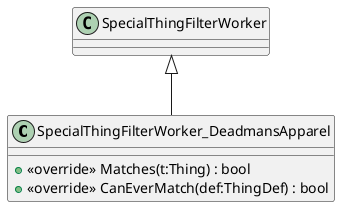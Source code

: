@startuml
class SpecialThingFilterWorker_DeadmansApparel {
    + <<override>> Matches(t:Thing) : bool
    + <<override>> CanEverMatch(def:ThingDef) : bool
}
SpecialThingFilterWorker <|-- SpecialThingFilterWorker_DeadmansApparel
@enduml
